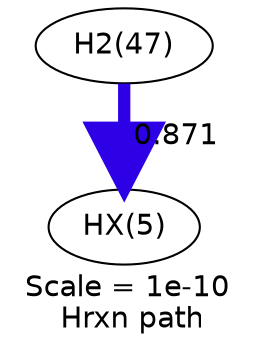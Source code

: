 digraph reaction_paths {
center=1;
s10 -> s37[fontname="Helvetica", style="setlinewidth(5.9)", arrowsize=2.95, color="0.7, 1.37, 0.9"
, label=" 0.871"];
s10 [ fontname="Helvetica", label="H2(47)"];
s37 [ fontname="Helvetica", label="HX(5)"];
 label = "Scale = 1e-10\l Hrxn path";
 fontname = "Helvetica";
}
